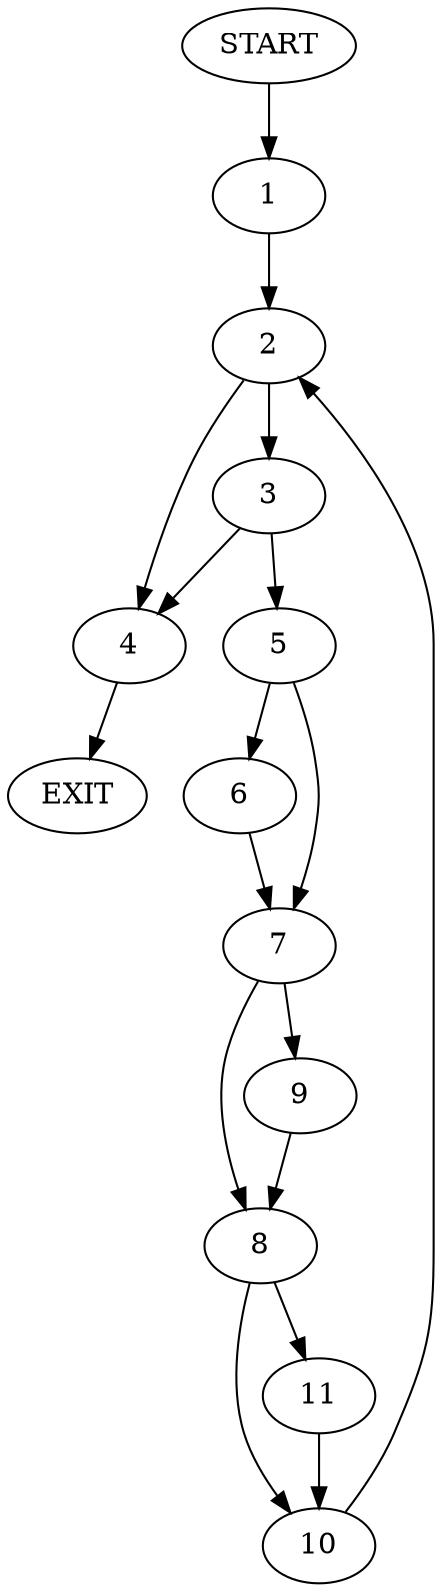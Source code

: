 digraph {
0 [label="START"]
12 [label="EXIT"]
0 -> 1
1 -> 2
2 -> 3
2 -> 4
3 -> 5
3 -> 4
4 -> 12
5 -> 6
5 -> 7
6 -> 7
7 -> 8
7 -> 9
9 -> 8
8 -> 10
8 -> 11
10 -> 2
11 -> 10
}
